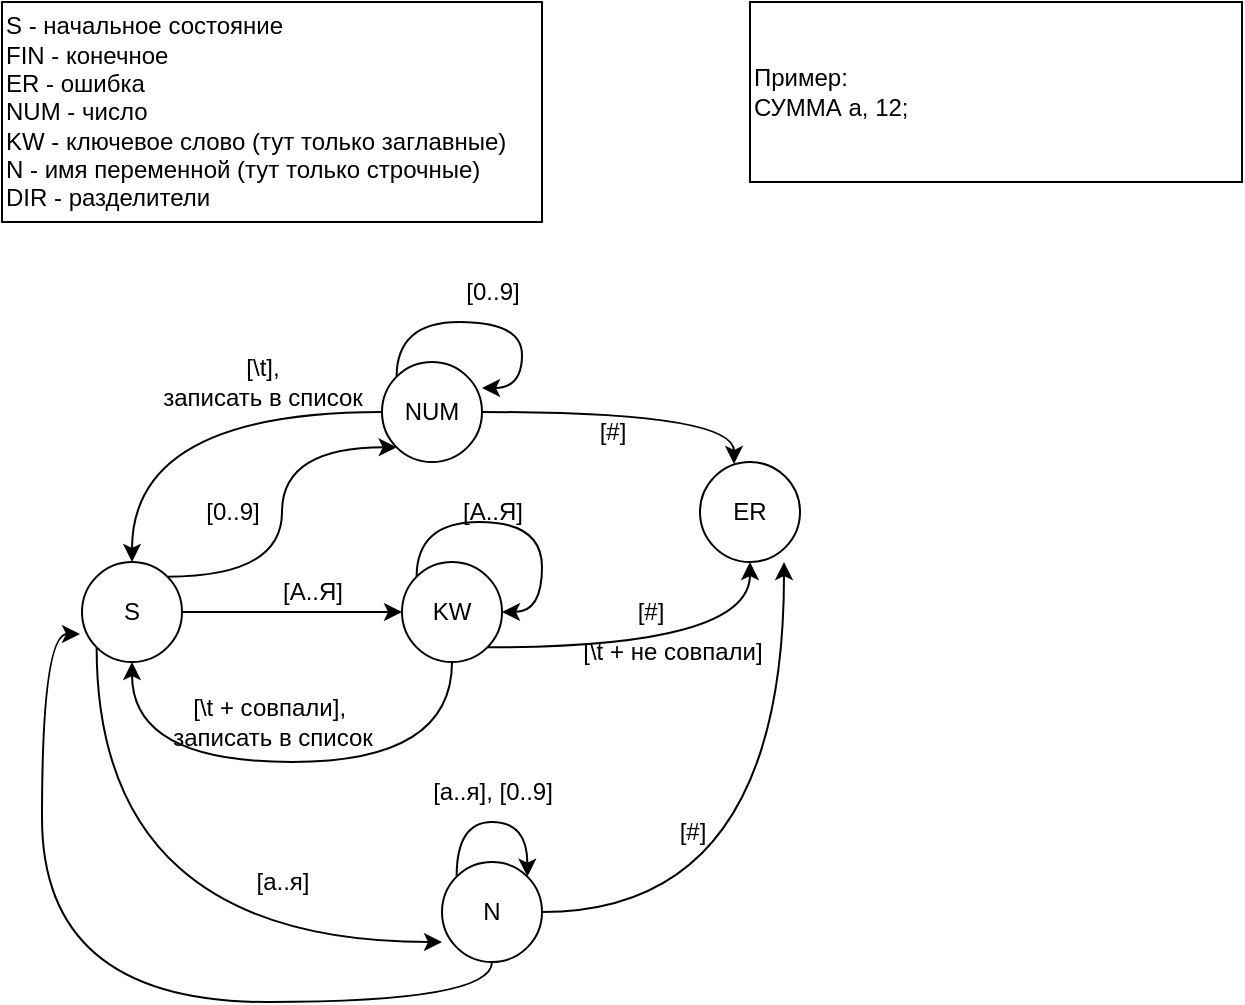 <mxfile version="20.7.4" type="device"><diagram id="FlpcThQ1EbnHCk7pFzo5" name="Страница 1"><mxGraphModel dx="818" dy="524" grid="1" gridSize="10" guides="1" tooltips="1" connect="1" arrows="1" fold="1" page="1" pageScale="1" pageWidth="827" pageHeight="1169" math="0" shadow="0"><root><mxCell id="0"/><mxCell id="1" parent="0"/><mxCell id="gFbf5H-dK03AYNRLbIz9-1" value="S - начальное состояние&lt;br&gt;FIN - конечное&lt;br&gt;ER - ошибка&lt;br&gt;NUM - число&lt;br&gt;KW - ключевое слово (тут только заглавные)&lt;br&gt;N - имя переменной (тут только строчные)&lt;br&gt;DIR - разделители" style="rounded=0;whiteSpace=wrap;html=1;align=left;" vertex="1" parent="1"><mxGeometry x="40" y="20" width="270" height="110" as="geometry"/></mxCell><mxCell id="gFbf5H-dK03AYNRLbIz9-5" value="&lt;div style=&quot;&quot;&gt;&lt;span style=&quot;background-color: initial;&quot;&gt;Пример:&lt;/span&gt;&lt;/div&gt;&lt;div style=&quot;&quot;&gt;&lt;span style=&quot;background-color: initial;&quot;&gt;СУММА а, 12;&lt;/span&gt;&lt;/div&gt;" style="rounded=0;whiteSpace=wrap;html=1;align=left;" vertex="1" parent="1"><mxGeometry x="414" y="20" width="246" height="90" as="geometry"/></mxCell><mxCell id="gFbf5H-dK03AYNRLbIz9-18" style="edgeStyle=orthogonalEdgeStyle;curved=1;rounded=0;orthogonalLoop=1;jettySize=auto;html=1;exitX=1;exitY=0;exitDx=0;exitDy=0;entryX=0;entryY=1;entryDx=0;entryDy=0;" edge="1" parent="1" source="gFbf5H-dK03AYNRLbIz9-16" target="gFbf5H-dK03AYNRLbIz9-17"><mxGeometry relative="1" as="geometry"><Array as="points"><mxPoint x="180" y="307"/><mxPoint x="180" y="243"/></Array></mxGeometry></mxCell><mxCell id="gFbf5H-dK03AYNRLbIz9-33" style="edgeStyle=orthogonalEdgeStyle;curved=1;rounded=0;orthogonalLoop=1;jettySize=auto;html=1;exitX=1;exitY=0.5;exitDx=0;exitDy=0;entryX=0;entryY=0.5;entryDx=0;entryDy=0;" edge="1" parent="1" source="gFbf5H-dK03AYNRLbIz9-16" target="gFbf5H-dK03AYNRLbIz9-29"><mxGeometry relative="1" as="geometry"/></mxCell><mxCell id="gFbf5H-dK03AYNRLbIz9-45" style="edgeStyle=orthogonalEdgeStyle;curved=1;rounded=0;orthogonalLoop=1;jettySize=auto;html=1;exitX=0;exitY=1;exitDx=0;exitDy=0;entryX=0;entryY=0.8;entryDx=0;entryDy=0;entryPerimeter=0;" edge="1" parent="1" source="gFbf5H-dK03AYNRLbIz9-16" target="gFbf5H-dK03AYNRLbIz9-44"><mxGeometry relative="1" as="geometry"><Array as="points"><mxPoint x="87" y="490"/></Array></mxGeometry></mxCell><mxCell id="gFbf5H-dK03AYNRLbIz9-16" value="S" style="ellipse;whiteSpace=wrap;html=1;aspect=fixed;" vertex="1" parent="1"><mxGeometry x="80" y="300" width="50" height="50" as="geometry"/></mxCell><mxCell id="gFbf5H-dK03AYNRLbIz9-23" style="edgeStyle=orthogonalEdgeStyle;curved=1;rounded=0;orthogonalLoop=1;jettySize=auto;html=1;exitX=1;exitY=0.5;exitDx=0;exitDy=0;entryX=0.34;entryY=0.02;entryDx=0;entryDy=0;entryPerimeter=0;" edge="1" parent="1" source="gFbf5H-dK03AYNRLbIz9-17" target="gFbf5H-dK03AYNRLbIz9-22"><mxGeometry relative="1" as="geometry"/></mxCell><mxCell id="gFbf5H-dK03AYNRLbIz9-31" style="edgeStyle=orthogonalEdgeStyle;curved=1;rounded=0;orthogonalLoop=1;jettySize=auto;html=1;exitX=0;exitY=0.5;exitDx=0;exitDy=0;entryX=0.5;entryY=0;entryDx=0;entryDy=0;" edge="1" parent="1" source="gFbf5H-dK03AYNRLbIz9-17" target="gFbf5H-dK03AYNRLbIz9-16"><mxGeometry relative="1" as="geometry"/></mxCell><mxCell id="gFbf5H-dK03AYNRLbIz9-17" value="NUM" style="ellipse;whiteSpace=wrap;html=1;aspect=fixed;" vertex="1" parent="1"><mxGeometry x="230" y="200" width="50" height="50" as="geometry"/></mxCell><mxCell id="gFbf5H-dK03AYNRLbIz9-19" value="[0..9]" style="text;html=1;align=center;verticalAlign=middle;resizable=0;points=[];autosize=1;strokeColor=none;fillColor=none;" vertex="1" parent="1"><mxGeometry x="130" y="260" width="50" height="30" as="geometry"/></mxCell><mxCell id="gFbf5H-dK03AYNRLbIz9-20" style="edgeStyle=orthogonalEdgeStyle;curved=1;rounded=0;orthogonalLoop=1;jettySize=auto;html=1;exitX=0;exitY=0;exitDx=0;exitDy=0;entryX=1;entryY=0.26;entryDx=0;entryDy=0;entryPerimeter=0;" edge="1" parent="1" source="gFbf5H-dK03AYNRLbIz9-17" target="gFbf5H-dK03AYNRLbIz9-17"><mxGeometry relative="1" as="geometry"/></mxCell><mxCell id="gFbf5H-dK03AYNRLbIz9-21" value="[0..9]" style="text;html=1;align=center;verticalAlign=middle;resizable=0;points=[];autosize=1;strokeColor=none;fillColor=none;" vertex="1" parent="1"><mxGeometry x="260" y="150" width="50" height="30" as="geometry"/></mxCell><mxCell id="gFbf5H-dK03AYNRLbIz9-22" value="ER" style="ellipse;whiteSpace=wrap;html=1;aspect=fixed;" vertex="1" parent="1"><mxGeometry x="389" y="250" width="50" height="50" as="geometry"/></mxCell><mxCell id="gFbf5H-dK03AYNRLbIz9-28" value="[#]" style="text;html=1;align=center;verticalAlign=middle;resizable=0;points=[];autosize=1;strokeColor=none;fillColor=none;" vertex="1" parent="1"><mxGeometry x="325" y="220" width="40" height="30" as="geometry"/></mxCell><mxCell id="gFbf5H-dK03AYNRLbIz9-37" style="edgeStyle=orthogonalEdgeStyle;curved=1;rounded=0;orthogonalLoop=1;jettySize=auto;html=1;exitX=1;exitY=1;exitDx=0;exitDy=0;entryX=0.5;entryY=1;entryDx=0;entryDy=0;" edge="1" parent="1" source="gFbf5H-dK03AYNRLbIz9-29" target="gFbf5H-dK03AYNRLbIz9-22"><mxGeometry relative="1" as="geometry"/></mxCell><mxCell id="gFbf5H-dK03AYNRLbIz9-39" style="edgeStyle=orthogonalEdgeStyle;curved=1;rounded=0;orthogonalLoop=1;jettySize=auto;html=1;exitX=0.5;exitY=1;exitDx=0;exitDy=0;entryX=0.5;entryY=1;entryDx=0;entryDy=0;" edge="1" parent="1" source="gFbf5H-dK03AYNRLbIz9-29" target="gFbf5H-dK03AYNRLbIz9-16"><mxGeometry relative="1" as="geometry"><Array as="points"><mxPoint x="265" y="400"/><mxPoint x="105" y="400"/></Array></mxGeometry></mxCell><mxCell id="gFbf5H-dK03AYNRLbIz9-29" value="KW" style="ellipse;whiteSpace=wrap;html=1;aspect=fixed;" vertex="1" parent="1"><mxGeometry x="240" y="300" width="50" height="50" as="geometry"/></mxCell><mxCell id="gFbf5H-dK03AYNRLbIz9-32" value="[\t], &lt;br&gt;записать в список" style="text;html=1;align=center;verticalAlign=middle;resizable=0;points=[];autosize=1;strokeColor=none;fillColor=none;" vertex="1" parent="1"><mxGeometry x="110" y="190" width="120" height="40" as="geometry"/></mxCell><mxCell id="gFbf5H-dK03AYNRLbIz9-34" value="[А..Я]" style="text;html=1;align=center;verticalAlign=middle;resizable=0;points=[];autosize=1;strokeColor=none;fillColor=none;" vertex="1" parent="1"><mxGeometry x="170" y="300" width="50" height="30" as="geometry"/></mxCell><mxCell id="gFbf5H-dK03AYNRLbIz9-35" style="edgeStyle=orthogonalEdgeStyle;curved=1;rounded=0;orthogonalLoop=1;jettySize=auto;html=1;exitX=0;exitY=0;exitDx=0;exitDy=0;entryX=1;entryY=0.5;entryDx=0;entryDy=0;" edge="1" parent="1" source="gFbf5H-dK03AYNRLbIz9-29" target="gFbf5H-dK03AYNRLbIz9-29"><mxGeometry relative="1" as="geometry"/></mxCell><mxCell id="gFbf5H-dK03AYNRLbIz9-36" value="[А..Я]" style="text;html=1;align=center;verticalAlign=middle;resizable=0;points=[];autosize=1;strokeColor=none;fillColor=none;" vertex="1" parent="1"><mxGeometry x="260" y="260" width="50" height="30" as="geometry"/></mxCell><mxCell id="gFbf5H-dK03AYNRLbIz9-38" value="[#]" style="text;html=1;align=center;verticalAlign=middle;resizable=0;points=[];autosize=1;strokeColor=none;fillColor=none;" vertex="1" parent="1"><mxGeometry x="344" y="310" width="40" height="30" as="geometry"/></mxCell><mxCell id="gFbf5H-dK03AYNRLbIz9-42" value="[\t + совпали],&amp;nbsp;&lt;br&gt;записать в список" style="text;html=1;align=center;verticalAlign=middle;resizable=0;points=[];autosize=1;strokeColor=none;fillColor=none;" vertex="1" parent="1"><mxGeometry x="115" y="360" width="120" height="40" as="geometry"/></mxCell><mxCell id="gFbf5H-dK03AYNRLbIz9-43" value="[\t + не совпали]" style="text;html=1;align=center;verticalAlign=middle;resizable=0;points=[];autosize=1;strokeColor=none;fillColor=none;" vertex="1" parent="1"><mxGeometry x="320" y="330" width="110" height="30" as="geometry"/></mxCell><mxCell id="gFbf5H-dK03AYNRLbIz9-49" style="edgeStyle=orthogonalEdgeStyle;curved=1;rounded=0;orthogonalLoop=1;jettySize=auto;html=1;exitX=1;exitY=0.5;exitDx=0;exitDy=0;entryX=0.84;entryY=1;entryDx=0;entryDy=0;entryPerimeter=0;" edge="1" parent="1" source="gFbf5H-dK03AYNRLbIz9-44" target="gFbf5H-dK03AYNRLbIz9-22"><mxGeometry relative="1" as="geometry"/></mxCell><mxCell id="gFbf5H-dK03AYNRLbIz9-53" style="edgeStyle=orthogonalEdgeStyle;curved=1;rounded=0;orthogonalLoop=1;jettySize=auto;html=1;exitX=0.5;exitY=1;exitDx=0;exitDy=0;entryX=-0.02;entryY=0.72;entryDx=0;entryDy=0;entryPerimeter=0;" edge="1" parent="1" source="gFbf5H-dK03AYNRLbIz9-44" target="gFbf5H-dK03AYNRLbIz9-16"><mxGeometry relative="1" as="geometry"/></mxCell><mxCell id="gFbf5H-dK03AYNRLbIz9-44" value="N" style="ellipse;whiteSpace=wrap;html=1;aspect=fixed;" vertex="1" parent="1"><mxGeometry x="260" y="450" width="50" height="50" as="geometry"/></mxCell><mxCell id="gFbf5H-dK03AYNRLbIz9-46" value="[a..я]" style="text;html=1;align=center;verticalAlign=middle;resizable=0;points=[];autosize=1;strokeColor=none;fillColor=none;" vertex="1" parent="1"><mxGeometry x="155" y="445" width="50" height="30" as="geometry"/></mxCell><mxCell id="gFbf5H-dK03AYNRLbIz9-47" style="edgeStyle=orthogonalEdgeStyle;curved=1;rounded=0;orthogonalLoop=1;jettySize=auto;html=1;exitX=0;exitY=0;exitDx=0;exitDy=0;entryX=1;entryY=0;entryDx=0;entryDy=0;" edge="1" parent="1" source="gFbf5H-dK03AYNRLbIz9-44" target="gFbf5H-dK03AYNRLbIz9-44"><mxGeometry relative="1" as="geometry"><Array as="points"><mxPoint x="267" y="430"/><mxPoint x="303" y="430"/></Array></mxGeometry></mxCell><mxCell id="gFbf5H-dK03AYNRLbIz9-48" value="[a..я], [0..9]" style="text;html=1;align=center;verticalAlign=middle;resizable=0;points=[];autosize=1;strokeColor=none;fillColor=none;" vertex="1" parent="1"><mxGeometry x="245" y="400" width="80" height="30" as="geometry"/></mxCell><mxCell id="gFbf5H-dK03AYNRLbIz9-51" value="[#]" style="text;html=1;align=center;verticalAlign=middle;resizable=0;points=[];autosize=1;strokeColor=none;fillColor=none;" vertex="1" parent="1"><mxGeometry x="365" y="420" width="40" height="30" as="geometry"/></mxCell></root></mxGraphModel></diagram></mxfile>
